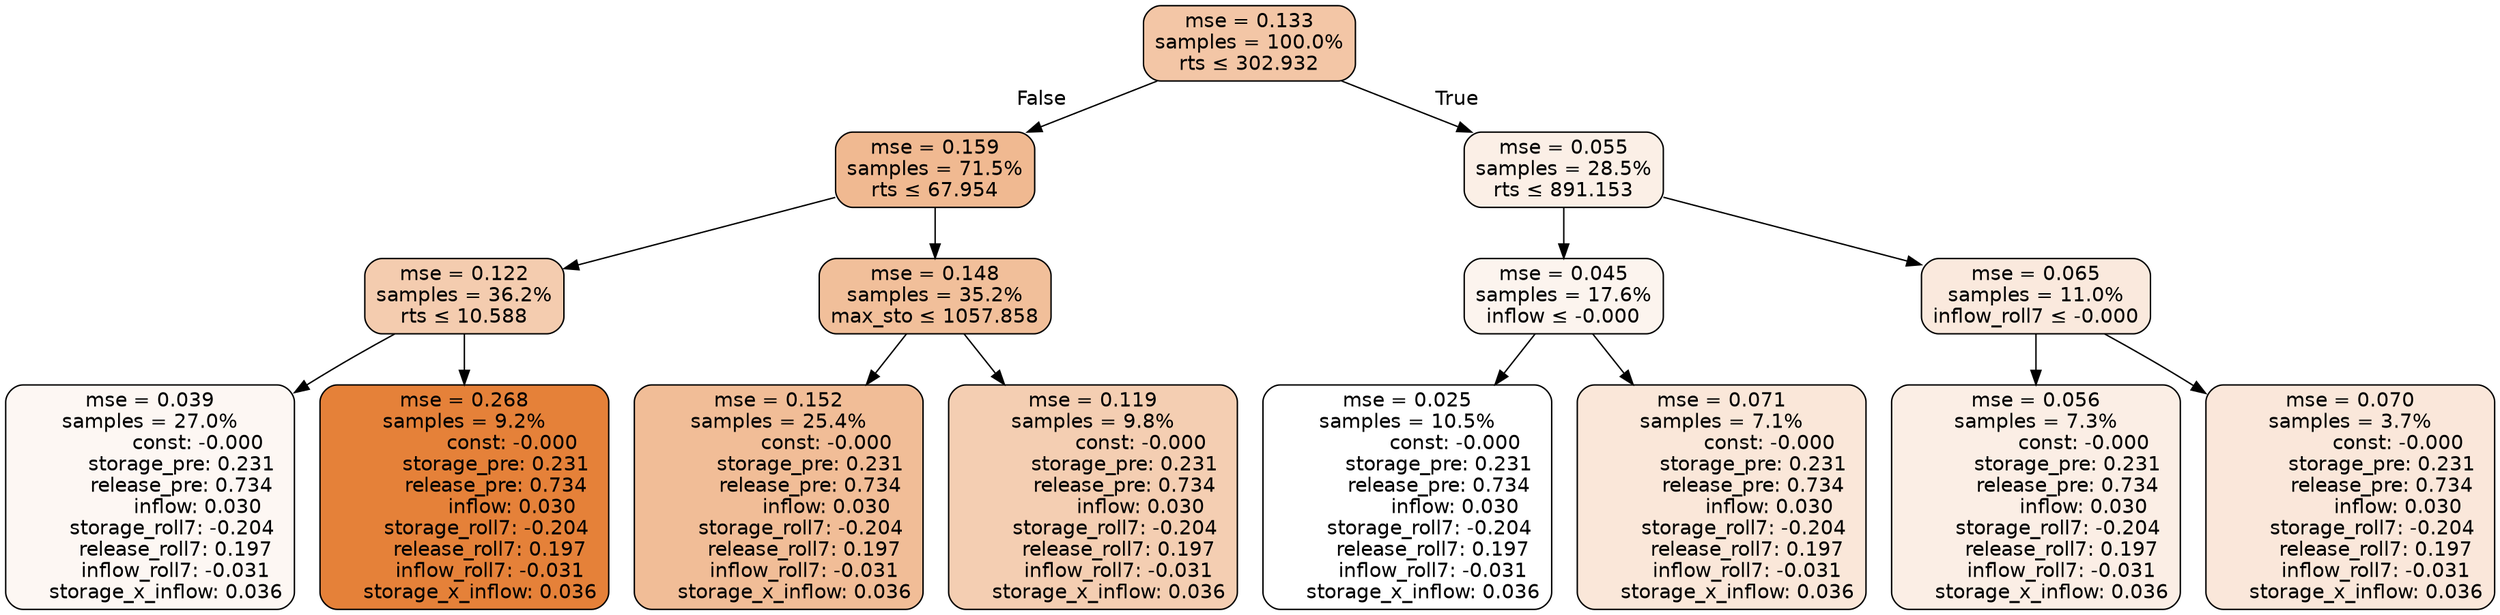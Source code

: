 digraph tree {
node [shape=rectangle, style="filled, rounded", color="black", fontname=helvetica] ;
edge [fontname=helvetica] ;
	"0" [label="mse = 0.133
samples = 100.0%
rts &le; 302.932", fillcolor="#f3c6a6"]
	"1" [label="mse = 0.159
samples = 71.5%
rts &le; 67.954", fillcolor="#f0b991"]
	"2" [label="mse = 0.122
samples = 36.2%
rts &le; 10.588", fillcolor="#f4ccaf"]
	"3" [label="mse = 0.039
samples = 27.0%
               const: -0.000
          storage_pre: 0.231
          release_pre: 0.734
               inflow: 0.030
       storage_roll7: -0.204
        release_roll7: 0.197
        inflow_roll7: -0.031
     storage_x_inflow: 0.036", fillcolor="#fdf7f3"]
	"4" [label="mse = 0.268
samples = 9.2%
               const: -0.000
          storage_pre: 0.231
          release_pre: 0.734
               inflow: 0.030
       storage_roll7: -0.204
        release_roll7: 0.197
        inflow_roll7: -0.031
     storage_x_inflow: 0.036", fillcolor="#e58139"]
	"5" [label="mse = 0.148
samples = 35.2%
max_sto &le; 1057.858", fillcolor="#f1bf9a"]
	"6" [label="mse = 0.152
samples = 25.4%
               const: -0.000
          storage_pre: 0.231
          release_pre: 0.734
               inflow: 0.030
       storage_roll7: -0.204
        release_roll7: 0.197
        inflow_roll7: -0.031
     storage_x_inflow: 0.036", fillcolor="#f1bd97"]
	"7" [label="mse = 0.119
samples = 9.8%
               const: -0.000
          storage_pre: 0.231
          release_pre: 0.734
               inflow: 0.030
       storage_roll7: -0.204
        release_roll7: 0.197
        inflow_roll7: -0.031
     storage_x_inflow: 0.036", fillcolor="#f4ceb2"]
	"8" [label="mse = 0.055
samples = 28.5%
rts &le; 891.153", fillcolor="#fbefe6"]
	"9" [label="mse = 0.045
samples = 17.6%
inflow &le; -0.000", fillcolor="#fcf4ee"]
	"10" [label="mse = 0.025
samples = 10.5%
               const: -0.000
          storage_pre: 0.231
          release_pre: 0.734
               inflow: 0.030
       storage_roll7: -0.204
        release_roll7: 0.197
        inflow_roll7: -0.031
     storage_x_inflow: 0.036", fillcolor="#ffffff"]
	"11" [label="mse = 0.071
samples = 7.1%
               const: -0.000
          storage_pre: 0.231
          release_pre: 0.734
               inflow: 0.030
       storage_roll7: -0.204
        release_roll7: 0.197
        inflow_roll7: -0.031
     storage_x_inflow: 0.036", fillcolor="#fae7d9"]
	"12" [label="mse = 0.065
samples = 11.0%
inflow_roll7 &le; -0.000", fillcolor="#fae9dd"]
	"13" [label="mse = 0.056
samples = 7.3%
               const: -0.000
          storage_pre: 0.231
          release_pre: 0.734
               inflow: 0.030
       storage_roll7: -0.204
        release_roll7: 0.197
        inflow_roll7: -0.031
     storage_x_inflow: 0.036", fillcolor="#fbeee5"]
	"14" [label="mse = 0.070
samples = 3.7%
               const: -0.000
          storage_pre: 0.231
          release_pre: 0.734
               inflow: 0.030
       storage_roll7: -0.204
        release_roll7: 0.197
        inflow_roll7: -0.031
     storage_x_inflow: 0.036", fillcolor="#fae7da"]

	"0" -> "1" [labeldistance=2.5, labelangle=45, headlabel="False"]
	"1" -> "2"
	"2" -> "3"
	"2" -> "4"
	"1" -> "5"
	"5" -> "6"
	"5" -> "7"
	"0" -> "8" [labeldistance=2.5, labelangle=-45, headlabel="True"]
	"8" -> "9"
	"9" -> "10"
	"9" -> "11"
	"8" -> "12"
	"12" -> "13"
	"12" -> "14"
}